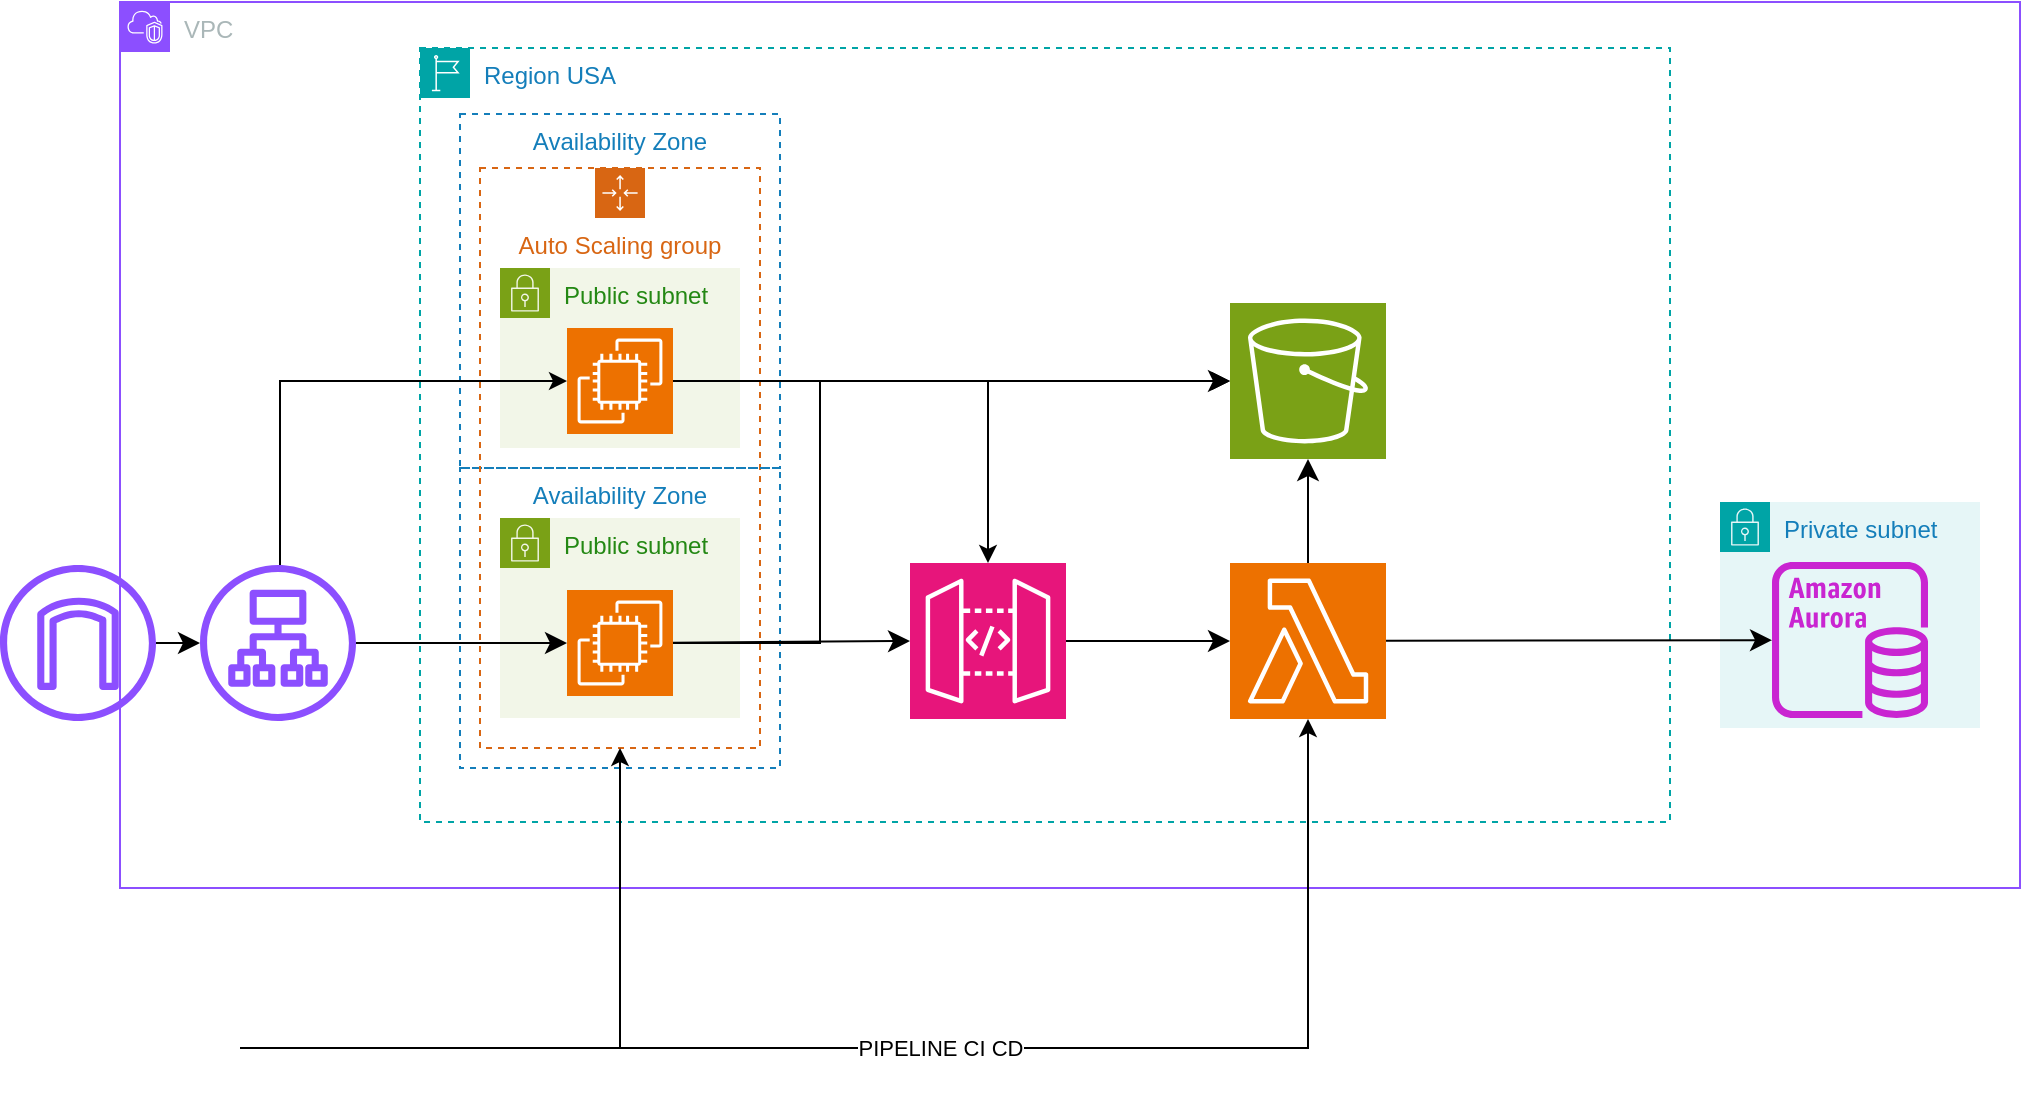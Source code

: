 <mxfile version="26.0.4">
  <diagram id="Ht1M8jgEwFfnCIfOTk4-" name="Page-1">
    <mxGraphModel dx="1687" dy="911" grid="1" gridSize="10" guides="1" tooltips="1" connect="1" arrows="1" fold="1" page="1" pageScale="1" pageWidth="1169" pageHeight="827" math="0" shadow="0">
      <root>
        <mxCell id="0" />
        <mxCell id="1" parent="0" />
        <mxCell id="S2NnFLnJoWz1vfSgh-SL-4" value="VPC" style="points=[[0,0],[0.25,0],[0.5,0],[0.75,0],[1,0],[1,0.25],[1,0.5],[1,0.75],[1,1],[0.75,1],[0.5,1],[0.25,1],[0,1],[0,0.75],[0,0.5],[0,0.25]];outlineConnect=0;gradientColor=none;html=1;whiteSpace=wrap;fontSize=12;fontStyle=0;container=1;pointerEvents=0;collapsible=0;recursiveResize=0;shape=mxgraph.aws4.group;grIcon=mxgraph.aws4.group_vpc2;strokeColor=#8C4FFF;fillColor=none;verticalAlign=top;align=left;spacingLeft=30;fontColor=#AAB7B8;dashed=0;" parent="1" vertex="1">
          <mxGeometry x="180" y="67" width="950" height="443" as="geometry" />
        </mxCell>
        <mxCell id="S2NnFLnJoWz1vfSgh-SL-5" value="Region USA" style="points=[[0,0],[0.25,0],[0.5,0],[0.75,0],[1,0],[1,0.25],[1,0.5],[1,0.75],[1,1],[0.75,1],[0.5,1],[0.25,1],[0,1],[0,0.75],[0,0.5],[0,0.25]];outlineConnect=0;gradientColor=none;html=1;whiteSpace=wrap;fontSize=12;fontStyle=0;container=1;pointerEvents=0;collapsible=0;recursiveResize=0;shape=mxgraph.aws4.group;grIcon=mxgraph.aws4.group_region;strokeColor=#00A4A6;fillColor=none;verticalAlign=top;align=left;spacingLeft=30;fontColor=#147EBA;dashed=1;" parent="S2NnFLnJoWz1vfSgh-SL-4" vertex="1">
          <mxGeometry x="150" y="23" width="625" height="387" as="geometry" />
        </mxCell>
        <mxCell id="hwHYz0z9tD9XKouha8d3-1" value="Availability Zone" style="fillColor=none;strokeColor=#147EBA;dashed=1;verticalAlign=top;fontStyle=0;fontColor=#147EBA;whiteSpace=wrap;html=1;" parent="S2NnFLnJoWz1vfSgh-SL-5" vertex="1">
          <mxGeometry x="20" y="33" width="160" height="177" as="geometry" />
        </mxCell>
        <mxCell id="hwHYz0z9tD9XKouha8d3-49" value="Public subnet" style="points=[[0,0],[0.25,0],[0.5,0],[0.75,0],[1,0],[1,0.25],[1,0.5],[1,0.75],[1,1],[0.75,1],[0.5,1],[0.25,1],[0,1],[0,0.75],[0,0.5],[0,0.25]];outlineConnect=0;gradientColor=none;html=1;whiteSpace=wrap;fontSize=12;fontStyle=0;container=1;pointerEvents=0;collapsible=0;recursiveResize=0;shape=mxgraph.aws4.group;grIcon=mxgraph.aws4.group_security_group;grStroke=0;strokeColor=#7AA116;fillColor=#F2F6E8;verticalAlign=top;align=left;spacingLeft=30;fontColor=#248814;dashed=0;" parent="S2NnFLnJoWz1vfSgh-SL-5" vertex="1">
          <mxGeometry x="40" y="110" width="120" height="90" as="geometry" />
        </mxCell>
        <mxCell id="hwHYz0z9tD9XKouha8d3-3" value="Auto Scaling group" style="points=[[0,0],[0.25,0],[0.5,0],[0.75,0],[1,0],[1,0.25],[1,0.5],[1,0.75],[1,1],[0.75,1],[0.5,1],[0.25,1],[0,1],[0,0.75],[0,0.5],[0,0.25]];outlineConnect=0;gradientColor=none;html=1;whiteSpace=wrap;fontSize=12;fontStyle=0;container=1;pointerEvents=0;collapsible=0;recursiveResize=0;shape=mxgraph.aws4.groupCenter;grIcon=mxgraph.aws4.group_auto_scaling_group;grStroke=1;strokeColor=#D86613;fillColor=none;verticalAlign=top;align=center;fontColor=#D86613;dashed=1;spacingTop=25;" parent="S2NnFLnJoWz1vfSgh-SL-5" vertex="1">
          <mxGeometry x="30" y="60" width="140" height="290" as="geometry" />
        </mxCell>
        <mxCell id="hwHYz0z9tD9XKouha8d3-2" value="Availability Zone" style="fillColor=none;strokeColor=#147EBA;dashed=1;verticalAlign=top;fontStyle=0;fontColor=#147EBA;whiteSpace=wrap;html=1;" parent="hwHYz0z9tD9XKouha8d3-3" vertex="1">
          <mxGeometry x="-10" y="150" width="160" height="150" as="geometry" />
        </mxCell>
        <mxCell id="hwHYz0z9tD9XKouha8d3-5" value="" style="sketch=0;points=[[0,0,0],[0.25,0,0],[0.5,0,0],[0.75,0,0],[1,0,0],[0,1,0],[0.25,1,0],[0.5,1,0],[0.75,1,0],[1,1,0],[0,0.25,0],[0,0.5,0],[0,0.75,0],[1,0.25,0],[1,0.5,0],[1,0.75,0]];outlineConnect=0;fontColor=#232F3E;fillColor=#ED7100;strokeColor=#ffffff;dashed=0;verticalLabelPosition=bottom;verticalAlign=top;align=center;html=1;fontSize=12;fontStyle=0;aspect=fixed;shape=mxgraph.aws4.resourceIcon;resIcon=mxgraph.aws4.ec2;" parent="hwHYz0z9tD9XKouha8d3-3" vertex="1">
          <mxGeometry x="43.5" y="80" width="53" height="53" as="geometry" />
        </mxCell>
        <mxCell id="hwHYz0z9tD9XKouha8d3-47" value="Public subnet" style="points=[[0,0],[0.25,0],[0.5,0],[0.75,0],[1,0],[1,0.25],[1,0.5],[1,0.75],[1,1],[0.75,1],[0.5,1],[0.25,1],[0,1],[0,0.75],[0,0.5],[0,0.25]];outlineConnect=0;gradientColor=none;html=1;whiteSpace=wrap;fontSize=12;fontStyle=0;container=1;pointerEvents=0;collapsible=0;recursiveResize=0;shape=mxgraph.aws4.group;grIcon=mxgraph.aws4.group_security_group;grStroke=0;strokeColor=#7AA116;fillColor=#F2F6E8;verticalAlign=top;align=left;spacingLeft=30;fontColor=#248814;dashed=0;" parent="hwHYz0z9tD9XKouha8d3-3" vertex="1">
          <mxGeometry x="10" y="175" width="120" height="100" as="geometry" />
        </mxCell>
        <mxCell id="hwHYz0z9tD9XKouha8d3-6" value="" style="sketch=0;points=[[0,0,0],[0.25,0,0],[0.5,0,0],[0.75,0,0],[1,0,0],[0,1,0],[0.25,1,0],[0.5,1,0],[0.75,1,0],[1,1,0],[0,0.25,0],[0,0.5,0],[0,0.75,0],[1,0.25,0],[1,0.5,0],[1,0.75,0]];outlineConnect=0;fontColor=#232F3E;fillColor=#ED7100;strokeColor=#ffffff;dashed=0;verticalLabelPosition=bottom;verticalAlign=top;align=center;html=1;fontSize=12;fontStyle=0;aspect=fixed;shape=mxgraph.aws4.resourceIcon;resIcon=mxgraph.aws4.ec2;" parent="hwHYz0z9tD9XKouha8d3-47" vertex="1">
          <mxGeometry x="33.5" y="36" width="53" height="53" as="geometry" />
        </mxCell>
        <mxCell id="hwHYz0z9tD9XKouha8d3-24" style="edgeStyle=none;curved=1;rounded=0;orthogonalLoop=1;jettySize=auto;html=1;fontSize=12;startSize=8;endSize=8;" parent="S2NnFLnJoWz1vfSgh-SL-5" source="hwHYz0z9tD9XKouha8d3-16" target="S2NnFLnJoWz1vfSgh-SL-38" edge="1">
          <mxGeometry relative="1" as="geometry" />
        </mxCell>
        <mxCell id="hwHYz0z9tD9XKouha8d3-16" value="" style="sketch=0;points=[[0,0,0],[0.25,0,0],[0.5,0,0],[0.75,0,0],[1,0,0],[0,1,0],[0.25,1,0],[0.5,1,0],[0.75,1,0],[1,1,0],[0,0.25,0],[0,0.5,0],[0,0.75,0],[1,0.25,0],[1,0.5,0],[1,0.75,0]];outlineConnect=0;fontColor=#232F3E;fillColor=#E7157B;strokeColor=#ffffff;dashed=0;verticalLabelPosition=bottom;verticalAlign=top;align=center;html=1;fontSize=12;fontStyle=0;aspect=fixed;shape=mxgraph.aws4.resourceIcon;resIcon=mxgraph.aws4.api_gateway;" parent="S2NnFLnJoWz1vfSgh-SL-5" vertex="1">
          <mxGeometry x="245" y="257.5" width="78" height="78" as="geometry" />
        </mxCell>
        <mxCell id="S2NnFLnJoWz1vfSgh-SL-38" value="" style="sketch=0;points=[[0,0,0],[0.25,0,0],[0.5,0,0],[0.75,0,0],[1,0,0],[0,1,0],[0.25,1,0],[0.5,1,0],[0.75,1,0],[1,1,0],[0,0.25,0],[0,0.5,0],[0,0.75,0],[1,0.25,0],[1,0.5,0],[1,0.75,0]];outlineConnect=0;fontColor=#232F3E;fillColor=#ED7100;strokeColor=#ffffff;dashed=0;verticalLabelPosition=bottom;verticalAlign=top;align=center;html=1;fontSize=12;fontStyle=0;aspect=fixed;shape=mxgraph.aws4.resourceIcon;resIcon=mxgraph.aws4.lambda;" parent="S2NnFLnJoWz1vfSgh-SL-5" vertex="1">
          <mxGeometry x="405" y="257.5" width="78" height="78" as="geometry" />
        </mxCell>
        <mxCell id="hwHYz0z9tD9XKouha8d3-18" value="" style="sketch=0;points=[[0,0,0],[0.25,0,0],[0.5,0,0],[0.75,0,0],[1,0,0],[0,1,0],[0.25,1,0],[0.5,1,0],[0.75,1,0],[1,1,0],[0,0.25,0],[0,0.5,0],[0,0.75,0],[1,0.25,0],[1,0.5,0],[1,0.75,0]];outlineConnect=0;fontColor=#232F3E;fillColor=#7AA116;strokeColor=#ffffff;dashed=0;verticalLabelPosition=top;verticalAlign=bottom;align=center;html=1;fontSize=12;fontStyle=0;aspect=fixed;shape=mxgraph.aws4.resourceIcon;resIcon=mxgraph.aws4.s3;labelPosition=center;" parent="S2NnFLnJoWz1vfSgh-SL-5" vertex="1">
          <mxGeometry x="405" y="127.5" width="78" height="78" as="geometry" />
        </mxCell>
        <mxCell id="hwHYz0z9tD9XKouha8d3-22" style="edgeStyle=none;curved=1;rounded=0;orthogonalLoop=1;jettySize=auto;html=1;entryX=0;entryY=0.5;entryDx=0;entryDy=0;entryPerimeter=0;fontSize=12;startSize=8;endSize=8;startArrow=none;startFill=0;" parent="S2NnFLnJoWz1vfSgh-SL-5" source="hwHYz0z9tD9XKouha8d3-6" target="hwHYz0z9tD9XKouha8d3-16" edge="1">
          <mxGeometry relative="1" as="geometry" />
        </mxCell>
        <mxCell id="hwHYz0z9tD9XKouha8d3-26" style="edgeStyle=none;curved=1;rounded=0;orthogonalLoop=1;jettySize=auto;html=1;entryX=0;entryY=0.5;entryDx=0;entryDy=0;entryPerimeter=0;fontSize=12;startSize=8;endSize=8;startArrow=none;startFill=0;" parent="S2NnFLnJoWz1vfSgh-SL-5" source="hwHYz0z9tD9XKouha8d3-5" target="hwHYz0z9tD9XKouha8d3-18" edge="1">
          <mxGeometry relative="1" as="geometry" />
        </mxCell>
        <mxCell id="hwHYz0z9tD9XKouha8d3-29" style="edgeStyle=none;curved=1;rounded=0;orthogonalLoop=1;jettySize=auto;html=1;entryX=0.5;entryY=1;entryDx=0;entryDy=0;entryPerimeter=0;fontSize=12;startSize=8;endSize=8;" parent="S2NnFLnJoWz1vfSgh-SL-5" source="S2NnFLnJoWz1vfSgh-SL-38" target="hwHYz0z9tD9XKouha8d3-18" edge="1">
          <mxGeometry relative="1" as="geometry" />
        </mxCell>
        <mxCell id="SnV6tF5XEiIuM05r24jZ-3" style="edgeStyle=orthogonalEdgeStyle;rounded=0;orthogonalLoop=1;jettySize=auto;html=1;entryX=0;entryY=0.5;entryDx=0;entryDy=0;entryPerimeter=0;" edge="1" parent="S2NnFLnJoWz1vfSgh-SL-5" source="hwHYz0z9tD9XKouha8d3-6" target="hwHYz0z9tD9XKouha8d3-18">
          <mxGeometry relative="1" as="geometry">
            <Array as="points">
              <mxPoint x="200" y="298" />
              <mxPoint x="200" y="167" />
            </Array>
          </mxGeometry>
        </mxCell>
        <mxCell id="SnV6tF5XEiIuM05r24jZ-4" style="edgeStyle=orthogonalEdgeStyle;rounded=0;orthogonalLoop=1;jettySize=auto;html=1;entryX=0.5;entryY=0;entryDx=0;entryDy=0;entryPerimeter=0;" edge="1" parent="S2NnFLnJoWz1vfSgh-SL-5" source="hwHYz0z9tD9XKouha8d3-5" target="hwHYz0z9tD9XKouha8d3-16">
          <mxGeometry relative="1" as="geometry" />
        </mxCell>
        <mxCell id="hwHYz0z9tD9XKouha8d3-45" value="Private subnet" style="points=[[0,0],[0.25,0],[0.5,0],[0.75,0],[1,0],[1,0.25],[1,0.5],[1,0.75],[1,1],[0.75,1],[0.5,1],[0.25,1],[0,1],[0,0.75],[0,0.5],[0,0.25]];outlineConnect=0;gradientColor=none;html=1;whiteSpace=wrap;fontSize=12;fontStyle=0;container=1;pointerEvents=0;collapsible=0;recursiveResize=0;shape=mxgraph.aws4.group;grIcon=mxgraph.aws4.group_security_group;grStroke=0;strokeColor=#00A4A6;fillColor=#E6F6F7;verticalAlign=top;align=left;spacingLeft=30;fontColor=#147EBA;dashed=0;" parent="S2NnFLnJoWz1vfSgh-SL-4" vertex="1">
          <mxGeometry x="800" y="250" width="130" height="113" as="geometry" />
        </mxCell>
        <mxCell id="S2NnFLnJoWz1vfSgh-SL-20" value="" style="sketch=0;outlineConnect=0;fontColor=#232F3E;gradientColor=none;fillColor=#C925D1;strokeColor=none;dashed=0;verticalLabelPosition=bottom;verticalAlign=top;align=center;html=1;fontSize=12;fontStyle=0;aspect=fixed;pointerEvents=1;shape=mxgraph.aws4.aurora_instance;" parent="hwHYz0z9tD9XKouha8d3-45" vertex="1">
          <mxGeometry x="26" y="30" width="78" height="78" as="geometry" />
        </mxCell>
        <mxCell id="hwHYz0z9tD9XKouha8d3-21" style="edgeStyle=none;curved=1;rounded=0;orthogonalLoop=1;jettySize=auto;html=1;fontSize=12;startSize=8;endSize=8;" parent="S2NnFLnJoWz1vfSgh-SL-4" source="hwHYz0z9tD9XKouha8d3-11" target="hwHYz0z9tD9XKouha8d3-6" edge="1">
          <mxGeometry relative="1" as="geometry" />
        </mxCell>
        <mxCell id="hwHYz0z9tD9XKouha8d3-28" style="edgeStyle=none;curved=1;rounded=0;orthogonalLoop=1;jettySize=auto;html=1;fontSize=12;startSize=8;endSize=8;" parent="S2NnFLnJoWz1vfSgh-SL-4" source="S2NnFLnJoWz1vfSgh-SL-38" target="S2NnFLnJoWz1vfSgh-SL-20" edge="1">
          <mxGeometry relative="1" as="geometry" />
        </mxCell>
        <mxCell id="SnV6tF5XEiIuM05r24jZ-5" style="edgeStyle=orthogonalEdgeStyle;rounded=0;orthogonalLoop=1;jettySize=auto;html=1;entryX=0;entryY=0.5;entryDx=0;entryDy=0;entryPerimeter=0;" edge="1" parent="S2NnFLnJoWz1vfSgh-SL-4" source="hwHYz0z9tD9XKouha8d3-11" target="hwHYz0z9tD9XKouha8d3-5">
          <mxGeometry relative="1" as="geometry">
            <Array as="points">
              <mxPoint x="80" y="190" />
            </Array>
          </mxGeometry>
        </mxCell>
        <mxCell id="hwHYz0z9tD9XKouha8d3-11" value="" style="sketch=0;outlineConnect=0;fontColor=#232F3E;gradientColor=none;fillColor=#8C4FFF;strokeColor=none;dashed=0;verticalLabelPosition=bottom;verticalAlign=top;align=center;html=1;fontSize=12;fontStyle=0;aspect=fixed;pointerEvents=1;shape=mxgraph.aws4.application_load_balancer;" parent="S2NnFLnJoWz1vfSgh-SL-4" vertex="1">
          <mxGeometry x="40" y="281.5" width="78" height="78" as="geometry" />
        </mxCell>
        <mxCell id="hwHYz0z9tD9XKouha8d3-9" value="" style="sketch=0;outlineConnect=0;fontColor=#232F3E;gradientColor=none;fillColor=#8C4FFF;strokeColor=none;dashed=0;verticalLabelPosition=middle;verticalAlign=middle;align=right;html=1;fontSize=12;fontStyle=0;aspect=fixed;pointerEvents=1;shape=mxgraph.aws4.internet_gateway;labelPosition=left;" parent="S2NnFLnJoWz1vfSgh-SL-4" vertex="1">
          <mxGeometry x="-60" y="281.5" width="78" height="78" as="geometry" />
        </mxCell>
        <mxCell id="hwHYz0z9tD9XKouha8d3-19" style="edgeStyle=none;curved=1;rounded=0;orthogonalLoop=1;jettySize=auto;html=1;fontSize=12;startSize=8;endSize=8;" parent="S2NnFLnJoWz1vfSgh-SL-4" source="hwHYz0z9tD9XKouha8d3-9" target="hwHYz0z9tD9XKouha8d3-11" edge="1">
          <mxGeometry relative="1" as="geometry" />
        </mxCell>
        <mxCell id="SnV6tF5XEiIuM05r24jZ-9" style="edgeStyle=orthogonalEdgeStyle;rounded=0;orthogonalLoop=1;jettySize=auto;html=1;" edge="1" parent="1" source="SnV6tF5XEiIuM05r24jZ-7" target="hwHYz0z9tD9XKouha8d3-3">
          <mxGeometry relative="1" as="geometry" />
        </mxCell>
        <mxCell id="SnV6tF5XEiIuM05r24jZ-7" value="" style="shape=image;html=1;verticalAlign=top;verticalLabelPosition=bottom;labelBackgroundColor=#ffffff;imageAspect=0;aspect=fixed;image=https://cdn4.iconfinder.com/data/icons/ionicons/512/icon-social-github-128.png" vertex="1" parent="1">
          <mxGeometry x="180" y="560" width="60" height="60" as="geometry" />
        </mxCell>
        <mxCell id="SnV6tF5XEiIuM05r24jZ-10" value="PIPELINE CI CD" style="edgeStyle=orthogonalEdgeStyle;rounded=0;orthogonalLoop=1;jettySize=auto;html=1;entryX=0.5;entryY=1;entryDx=0;entryDy=0;entryPerimeter=0;" edge="1" parent="1" source="SnV6tF5XEiIuM05r24jZ-7" target="S2NnFLnJoWz1vfSgh-SL-38">
          <mxGeometry relative="1" as="geometry" />
        </mxCell>
      </root>
    </mxGraphModel>
  </diagram>
</mxfile>
